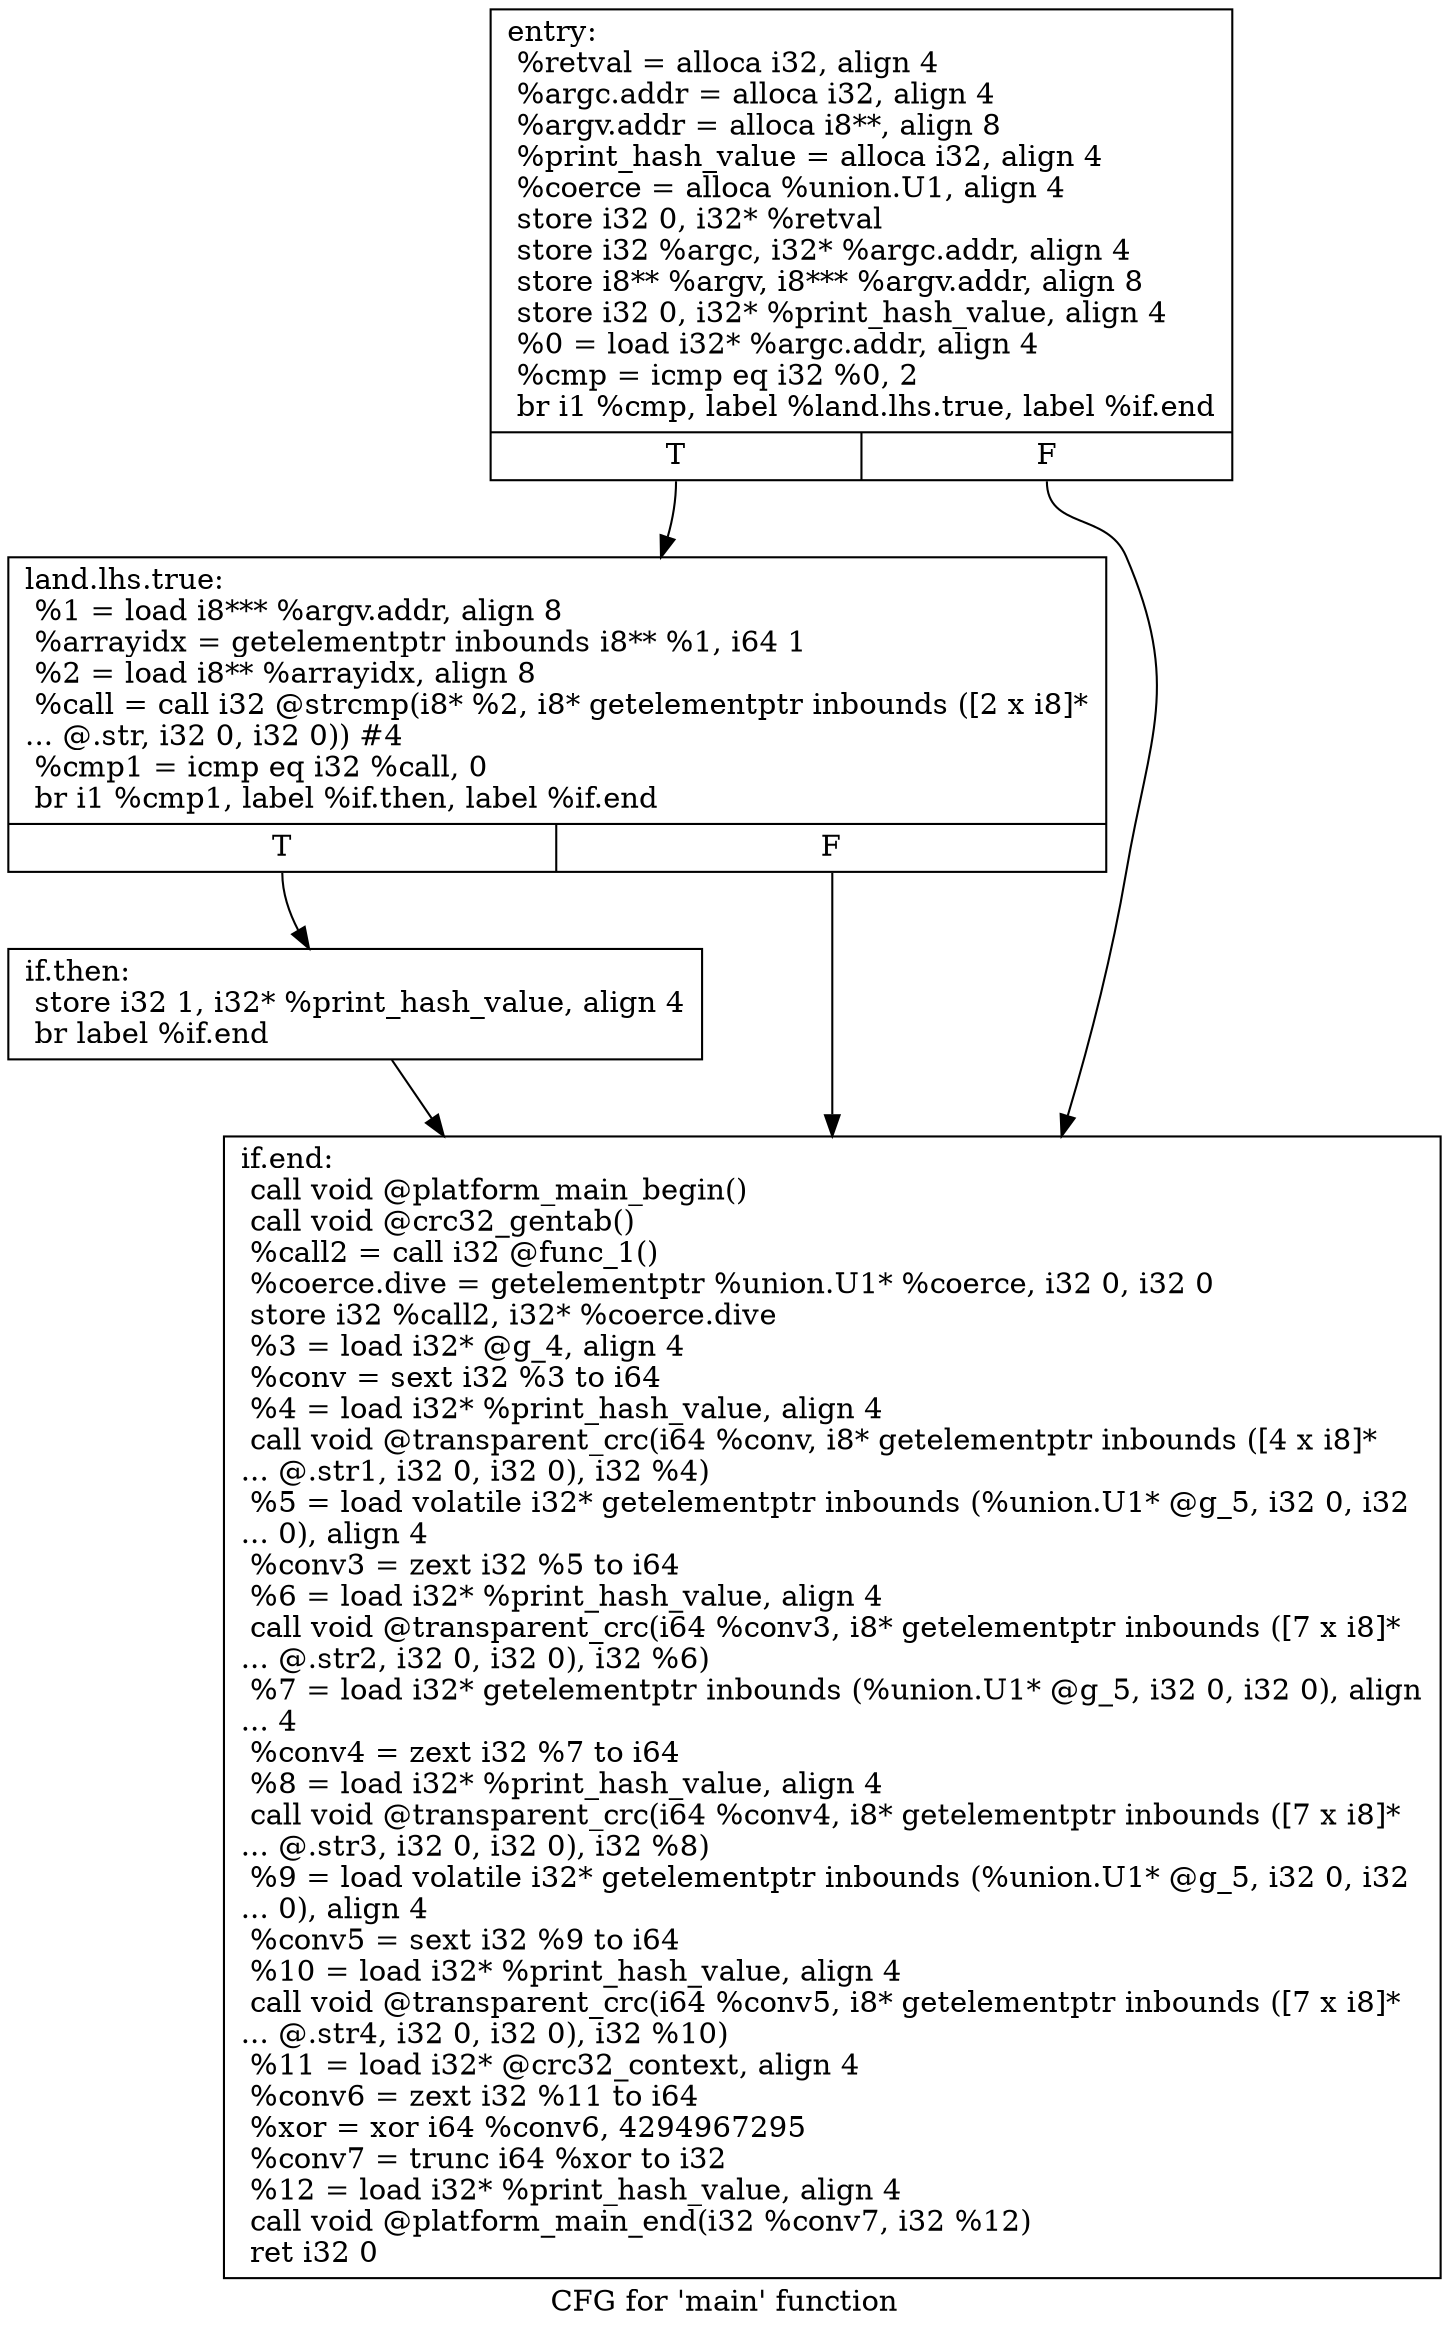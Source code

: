 digraph "CFG for 'main' function" {
	label="CFG for 'main' function";

	Node0xb40a648 [shape=record,label="{entry:\l  %retval = alloca i32, align 4\l  %argc.addr = alloca i32, align 4\l  %argv.addr = alloca i8**, align 8\l  %print_hash_value = alloca i32, align 4\l  %coerce = alloca %union.U1, align 4\l  store i32 0, i32* %retval\l  store i32 %argc, i32* %argc.addr, align 4\l  store i8** %argv, i8*** %argv.addr, align 8\l  store i32 0, i32* %print_hash_value, align 4\l  %0 = load i32* %argc.addr, align 4\l  %cmp = icmp eq i32 %0, 2\l  br i1 %cmp, label %land.lhs.true, label %if.end\l|{<s0>T|<s1>F}}"];
	Node0xb40a648:s0 -> Node0xb409400;
	Node0xb40a648:s1 -> Node0xb409460;
	Node0xb409400 [shape=record,label="{land.lhs.true:                                    \l  %1 = load i8*** %argv.addr, align 8\l  %arrayidx = getelementptr inbounds i8** %1, i64 1\l  %2 = load i8** %arrayidx, align 8\l  %call = call i32 @strcmp(i8* %2, i8* getelementptr inbounds ([2 x i8]*\l... @.str, i32 0, i32 0)) #4\l  %cmp1 = icmp eq i32 %call, 0\l  br i1 %cmp1, label %if.then, label %if.end\l|{<s0>T|<s1>F}}"];
	Node0xb409400:s0 -> Node0xb409430;
	Node0xb409400:s1 -> Node0xb409460;
	Node0xb409430 [shape=record,label="{if.then:                                          \l  store i32 1, i32* %print_hash_value, align 4\l  br label %if.end\l}"];
	Node0xb409430 -> Node0xb409460;
	Node0xb409460 [shape=record,label="{if.end:                                           \l  call void @platform_main_begin()\l  call void @crc32_gentab()\l  %call2 = call i32 @func_1()\l  %coerce.dive = getelementptr %union.U1* %coerce, i32 0, i32 0\l  store i32 %call2, i32* %coerce.dive\l  %3 = load i32* @g_4, align 4\l  %conv = sext i32 %3 to i64\l  %4 = load i32* %print_hash_value, align 4\l  call void @transparent_crc(i64 %conv, i8* getelementptr inbounds ([4 x i8]*\l... @.str1, i32 0, i32 0), i32 %4)\l  %5 = load volatile i32* getelementptr inbounds (%union.U1* @g_5, i32 0, i32\l... 0), align 4\l  %conv3 = zext i32 %5 to i64\l  %6 = load i32* %print_hash_value, align 4\l  call void @transparent_crc(i64 %conv3, i8* getelementptr inbounds ([7 x i8]*\l... @.str2, i32 0, i32 0), i32 %6)\l  %7 = load i32* getelementptr inbounds (%union.U1* @g_5, i32 0, i32 0), align\l... 4\l  %conv4 = zext i32 %7 to i64\l  %8 = load i32* %print_hash_value, align 4\l  call void @transparent_crc(i64 %conv4, i8* getelementptr inbounds ([7 x i8]*\l... @.str3, i32 0, i32 0), i32 %8)\l  %9 = load volatile i32* getelementptr inbounds (%union.U1* @g_5, i32 0, i32\l... 0), align 4\l  %conv5 = sext i32 %9 to i64\l  %10 = load i32* %print_hash_value, align 4\l  call void @transparent_crc(i64 %conv5, i8* getelementptr inbounds ([7 x i8]*\l... @.str4, i32 0, i32 0), i32 %10)\l  %11 = load i32* @crc32_context, align 4\l  %conv6 = zext i32 %11 to i64\l  %xor = xor i64 %conv6, 4294967295\l  %conv7 = trunc i64 %xor to i32\l  %12 = load i32* %print_hash_value, align 4\l  call void @platform_main_end(i32 %conv7, i32 %12)\l  ret i32 0\l}"];
}
